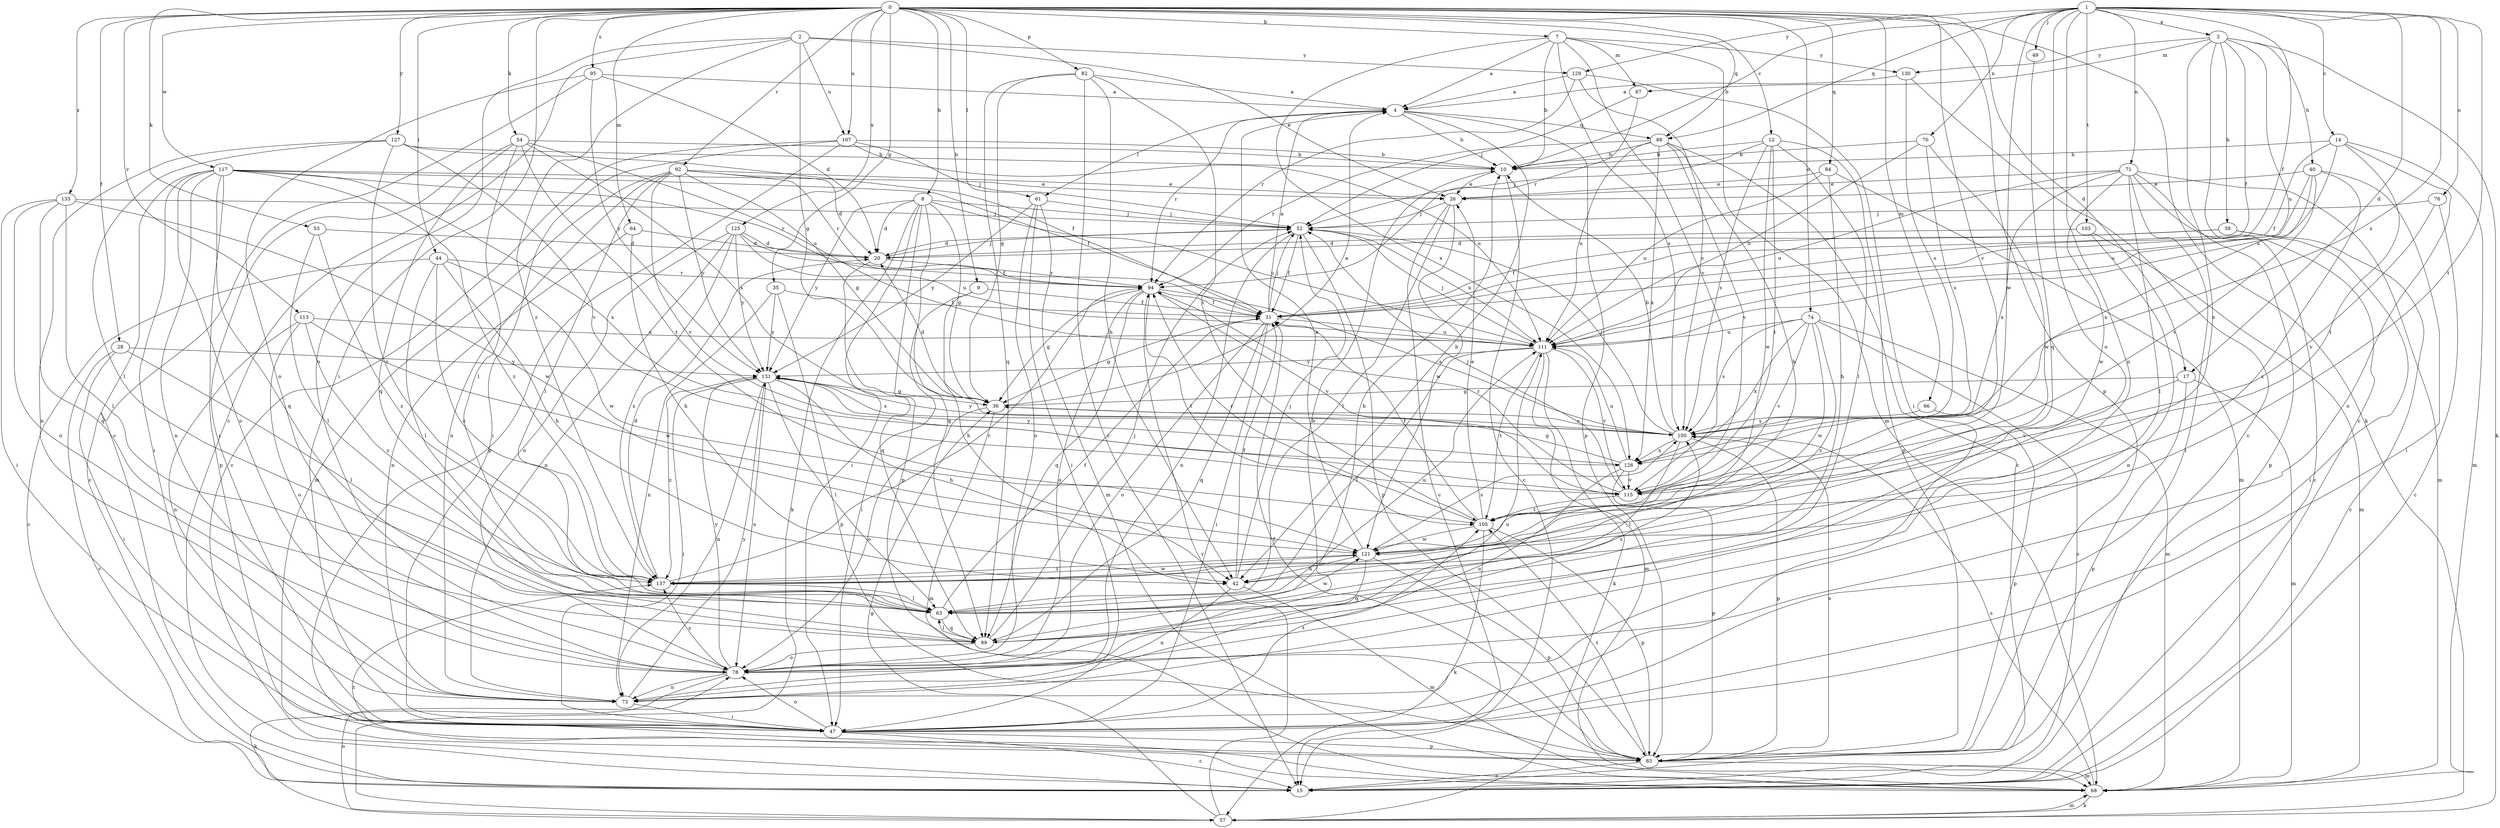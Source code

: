 strict digraph  {
0;
1;
2;
3;
4;
7;
8;
9;
10;
12;
14;
15;
17;
20;
26;
28;
31;
35;
36;
39;
40;
42;
44;
47;
49;
52;
53;
54;
57;
61;
63;
64;
66;
67;
68;
70;
71;
73;
74;
76;
78;
82;
83;
84;
88;
89;
92;
94;
95;
100;
103;
105;
107;
111;
113;
115;
117;
121;
125;
126;
127;
129;
130;
131;
133;
137;
0 -> 7  [label=b];
0 -> 8  [label=b];
0 -> 9  [label=b];
0 -> 12  [label=c];
0 -> 17  [label=d];
0 -> 28  [label=f];
0 -> 35  [label=g];
0 -> 44  [label=i];
0 -> 47  [label=i];
0 -> 53  [label=k];
0 -> 54  [label=k];
0 -> 57  [label=k];
0 -> 61  [label=l];
0 -> 64  [label=m];
0 -> 66  [label=m];
0 -> 74  [label=o];
0 -> 82  [label=p];
0 -> 83  [label=p];
0 -> 84  [label=q];
0 -> 88  [label=q];
0 -> 92  [label=r];
0 -> 95  [label=s];
0 -> 107  [label=u];
0 -> 113  [label=v];
0 -> 115  [label=v];
0 -> 117  [label=w];
0 -> 125  [label=x];
0 -> 127  [label=y];
0 -> 133  [label=z];
1 -> 3  [label=a];
1 -> 10  [label=b];
1 -> 14  [label=c];
1 -> 17  [label=d];
1 -> 31  [label=f];
1 -> 49  [label=j];
1 -> 70  [label=n];
1 -> 71  [label=n];
1 -> 73  [label=n];
1 -> 76  [label=o];
1 -> 78  [label=o];
1 -> 88  [label=q];
1 -> 100  [label=s];
1 -> 103  [label=t];
1 -> 105  [label=t];
1 -> 121  [label=w];
1 -> 129  [label=y];
2 -> 15  [label=c];
2 -> 26  [label=e];
2 -> 36  [label=g];
2 -> 78  [label=o];
2 -> 107  [label=u];
2 -> 129  [label=y];
2 -> 137  [label=z];
3 -> 15  [label=c];
3 -> 31  [label=f];
3 -> 39  [label=h];
3 -> 40  [label=h];
3 -> 57  [label=k];
3 -> 67  [label=m];
3 -> 111  [label=u];
3 -> 130  [label=y];
3 -> 137  [label=z];
4 -> 10  [label=b];
4 -> 42  [label=h];
4 -> 61  [label=l];
4 -> 83  [label=p];
4 -> 88  [label=q];
4 -> 94  [label=r];
7 -> 4  [label=a];
7 -> 10  [label=b];
7 -> 67  [label=m];
7 -> 68  [label=m];
7 -> 100  [label=s];
7 -> 115  [label=v];
7 -> 126  [label=x];
7 -> 130  [label=y];
8 -> 20  [label=d];
8 -> 36  [label=g];
8 -> 47  [label=i];
8 -> 52  [label=j];
8 -> 57  [label=k];
8 -> 83  [label=p];
8 -> 89  [label=q];
8 -> 111  [label=u];
8 -> 131  [label=y];
9 -> 31  [label=f];
9 -> 42  [label=h];
9 -> 47  [label=i];
10 -> 15  [label=c];
10 -> 26  [label=e];
12 -> 10  [label=b];
12 -> 52  [label=j];
12 -> 63  [label=l];
12 -> 83  [label=p];
12 -> 100  [label=s];
12 -> 105  [label=t];
12 -> 121  [label=w];
14 -> 10  [label=b];
14 -> 31  [label=f];
14 -> 68  [label=m];
14 -> 78  [label=o];
14 -> 105  [label=t];
14 -> 111  [label=u];
17 -> 36  [label=g];
17 -> 68  [label=m];
17 -> 83  [label=p];
17 -> 115  [label=v];
20 -> 52  [label=j];
20 -> 89  [label=q];
20 -> 94  [label=r];
26 -> 15  [label=c];
26 -> 52  [label=j];
26 -> 63  [label=l];
26 -> 121  [label=w];
28 -> 15  [label=c];
28 -> 47  [label=i];
28 -> 63  [label=l];
28 -> 131  [label=y];
31 -> 4  [label=a];
31 -> 36  [label=g];
31 -> 47  [label=i];
31 -> 52  [label=j];
31 -> 78  [label=o];
31 -> 89  [label=q];
31 -> 111  [label=u];
35 -> 31  [label=f];
35 -> 73  [label=n];
35 -> 83  [label=p];
35 -> 131  [label=y];
36 -> 4  [label=a];
36 -> 20  [label=d];
36 -> 68  [label=m];
36 -> 78  [label=o];
36 -> 100  [label=s];
39 -> 15  [label=c];
39 -> 20  [label=d];
39 -> 31  [label=f];
39 -> 47  [label=i];
40 -> 26  [label=e];
40 -> 47  [label=i];
40 -> 111  [label=u];
40 -> 115  [label=v];
40 -> 126  [label=x];
40 -> 137  [label=z];
42 -> 31  [label=f];
42 -> 52  [label=j];
42 -> 68  [label=m];
42 -> 73  [label=n];
44 -> 15  [label=c];
44 -> 42  [label=h];
44 -> 63  [label=l];
44 -> 94  [label=r];
44 -> 121  [label=w];
44 -> 137  [label=z];
47 -> 15  [label=c];
47 -> 78  [label=o];
47 -> 83  [label=p];
47 -> 105  [label=t];
49 -> 89  [label=q];
52 -> 20  [label=d];
52 -> 31  [label=f];
52 -> 73  [label=n];
52 -> 83  [label=p];
52 -> 111  [label=u];
53 -> 20  [label=d];
53 -> 63  [label=l];
53 -> 137  [label=z];
54 -> 10  [label=b];
54 -> 47  [label=i];
54 -> 63  [label=l];
54 -> 89  [label=q];
54 -> 100  [label=s];
54 -> 105  [label=t];
54 -> 111  [label=u];
57 -> 36  [label=g];
57 -> 68  [label=m];
57 -> 78  [label=o];
57 -> 94  [label=r];
61 -> 47  [label=i];
61 -> 52  [label=j];
61 -> 68  [label=m];
61 -> 78  [label=o];
61 -> 131  [label=y];
63 -> 31  [label=f];
63 -> 89  [label=q];
63 -> 111  [label=u];
63 -> 121  [label=w];
64 -> 20  [label=d];
64 -> 42  [label=h];
64 -> 73  [label=n];
66 -> 83  [label=p];
66 -> 100  [label=s];
67 -> 52  [label=j];
67 -> 94  [label=r];
68 -> 57  [label=k];
68 -> 100  [label=s];
68 -> 137  [label=z];
70 -> 10  [label=b];
70 -> 100  [label=s];
70 -> 111  [label=u];
70 -> 121  [label=w];
71 -> 15  [label=c];
71 -> 26  [label=e];
71 -> 47  [label=i];
71 -> 63  [label=l];
71 -> 68  [label=m];
71 -> 83  [label=p];
71 -> 111  [label=u];
71 -> 121  [label=w];
71 -> 126  [label=x];
73 -> 47  [label=i];
73 -> 111  [label=u];
73 -> 131  [label=y];
74 -> 15  [label=c];
74 -> 68  [label=m];
74 -> 100  [label=s];
74 -> 111  [label=u];
74 -> 115  [label=v];
74 -> 121  [label=w];
74 -> 126  [label=x];
74 -> 137  [label=z];
76 -> 15  [label=c];
76 -> 52  [label=j];
76 -> 115  [label=v];
78 -> 10  [label=b];
78 -> 57  [label=k];
78 -> 73  [label=n];
78 -> 131  [label=y];
78 -> 137  [label=z];
82 -> 4  [label=a];
82 -> 15  [label=c];
82 -> 36  [label=g];
82 -> 42  [label=h];
82 -> 89  [label=q];
82 -> 105  [label=t];
83 -> 15  [label=c];
83 -> 31  [label=f];
83 -> 68  [label=m];
83 -> 100  [label=s];
83 -> 105  [label=t];
84 -> 26  [label=e];
84 -> 42  [label=h];
84 -> 68  [label=m];
84 -> 111  [label=u];
88 -> 10  [label=b];
88 -> 15  [label=c];
88 -> 42  [label=h];
88 -> 94  [label=r];
88 -> 111  [label=u];
88 -> 115  [label=v];
88 -> 126  [label=x];
89 -> 10  [label=b];
89 -> 52  [label=j];
89 -> 63  [label=l];
89 -> 78  [label=o];
89 -> 100  [label=s];
92 -> 20  [label=d];
92 -> 26  [label=e];
92 -> 36  [label=g];
92 -> 63  [label=l];
92 -> 68  [label=m];
92 -> 73  [label=n];
92 -> 94  [label=r];
92 -> 115  [label=v];
92 -> 131  [label=y];
94 -> 31  [label=f];
94 -> 36  [label=g];
94 -> 78  [label=o];
94 -> 89  [label=q];
94 -> 100  [label=s];
94 -> 105  [label=t];
94 -> 115  [label=v];
95 -> 4  [label=a];
95 -> 15  [label=c];
95 -> 20  [label=d];
95 -> 78  [label=o];
95 -> 131  [label=y];
100 -> 10  [label=b];
100 -> 52  [label=j];
100 -> 63  [label=l];
100 -> 83  [label=p];
100 -> 126  [label=x];
100 -> 131  [label=y];
103 -> 20  [label=d];
103 -> 68  [label=m];
103 -> 73  [label=n];
105 -> 26  [label=e];
105 -> 31  [label=f];
105 -> 57  [label=k];
105 -> 83  [label=p];
105 -> 94  [label=r];
105 -> 121  [label=w];
107 -> 10  [label=b];
107 -> 15  [label=c];
107 -> 47  [label=i];
107 -> 52  [label=j];
107 -> 83  [label=p];
107 -> 111  [label=u];
111 -> 52  [label=j];
111 -> 57  [label=k];
111 -> 63  [label=l];
111 -> 68  [label=m];
111 -> 105  [label=t];
111 -> 115  [label=v];
111 -> 131  [label=y];
113 -> 73  [label=n];
113 -> 78  [label=o];
113 -> 111  [label=u];
113 -> 121  [label=w];
113 -> 137  [label=z];
115 -> 52  [label=j];
115 -> 94  [label=r];
115 -> 105  [label=t];
117 -> 15  [label=c];
117 -> 26  [label=e];
117 -> 31  [label=f];
117 -> 47  [label=i];
117 -> 73  [label=n];
117 -> 78  [label=o];
117 -> 83  [label=p];
117 -> 89  [label=q];
117 -> 94  [label=r];
117 -> 126  [label=x];
117 -> 137  [label=z];
121 -> 4  [label=a];
121 -> 42  [label=h];
121 -> 83  [label=p];
121 -> 89  [label=q];
121 -> 100  [label=s];
121 -> 137  [label=z];
125 -> 20  [label=d];
125 -> 31  [label=f];
125 -> 73  [label=n];
125 -> 78  [label=o];
125 -> 111  [label=u];
125 -> 131  [label=y];
125 -> 137  [label=z];
126 -> 36  [label=g];
126 -> 78  [label=o];
126 -> 83  [label=p];
126 -> 111  [label=u];
126 -> 115  [label=v];
126 -> 131  [label=y];
127 -> 10  [label=b];
127 -> 31  [label=f];
127 -> 63  [label=l];
127 -> 73  [label=n];
127 -> 115  [label=v];
127 -> 137  [label=z];
129 -> 4  [label=a];
129 -> 47  [label=i];
129 -> 94  [label=r];
129 -> 100  [label=s];
130 -> 4  [label=a];
130 -> 15  [label=c];
130 -> 100  [label=s];
131 -> 36  [label=g];
131 -> 42  [label=h];
131 -> 47  [label=i];
131 -> 63  [label=l];
131 -> 73  [label=n];
131 -> 78  [label=o];
131 -> 100  [label=s];
131 -> 137  [label=z];
133 -> 47  [label=i];
133 -> 52  [label=j];
133 -> 63  [label=l];
133 -> 78  [label=o];
133 -> 89  [label=q];
133 -> 121  [label=w];
137 -> 20  [label=d];
137 -> 63  [label=l];
137 -> 94  [label=r];
137 -> 121  [label=w];
}
